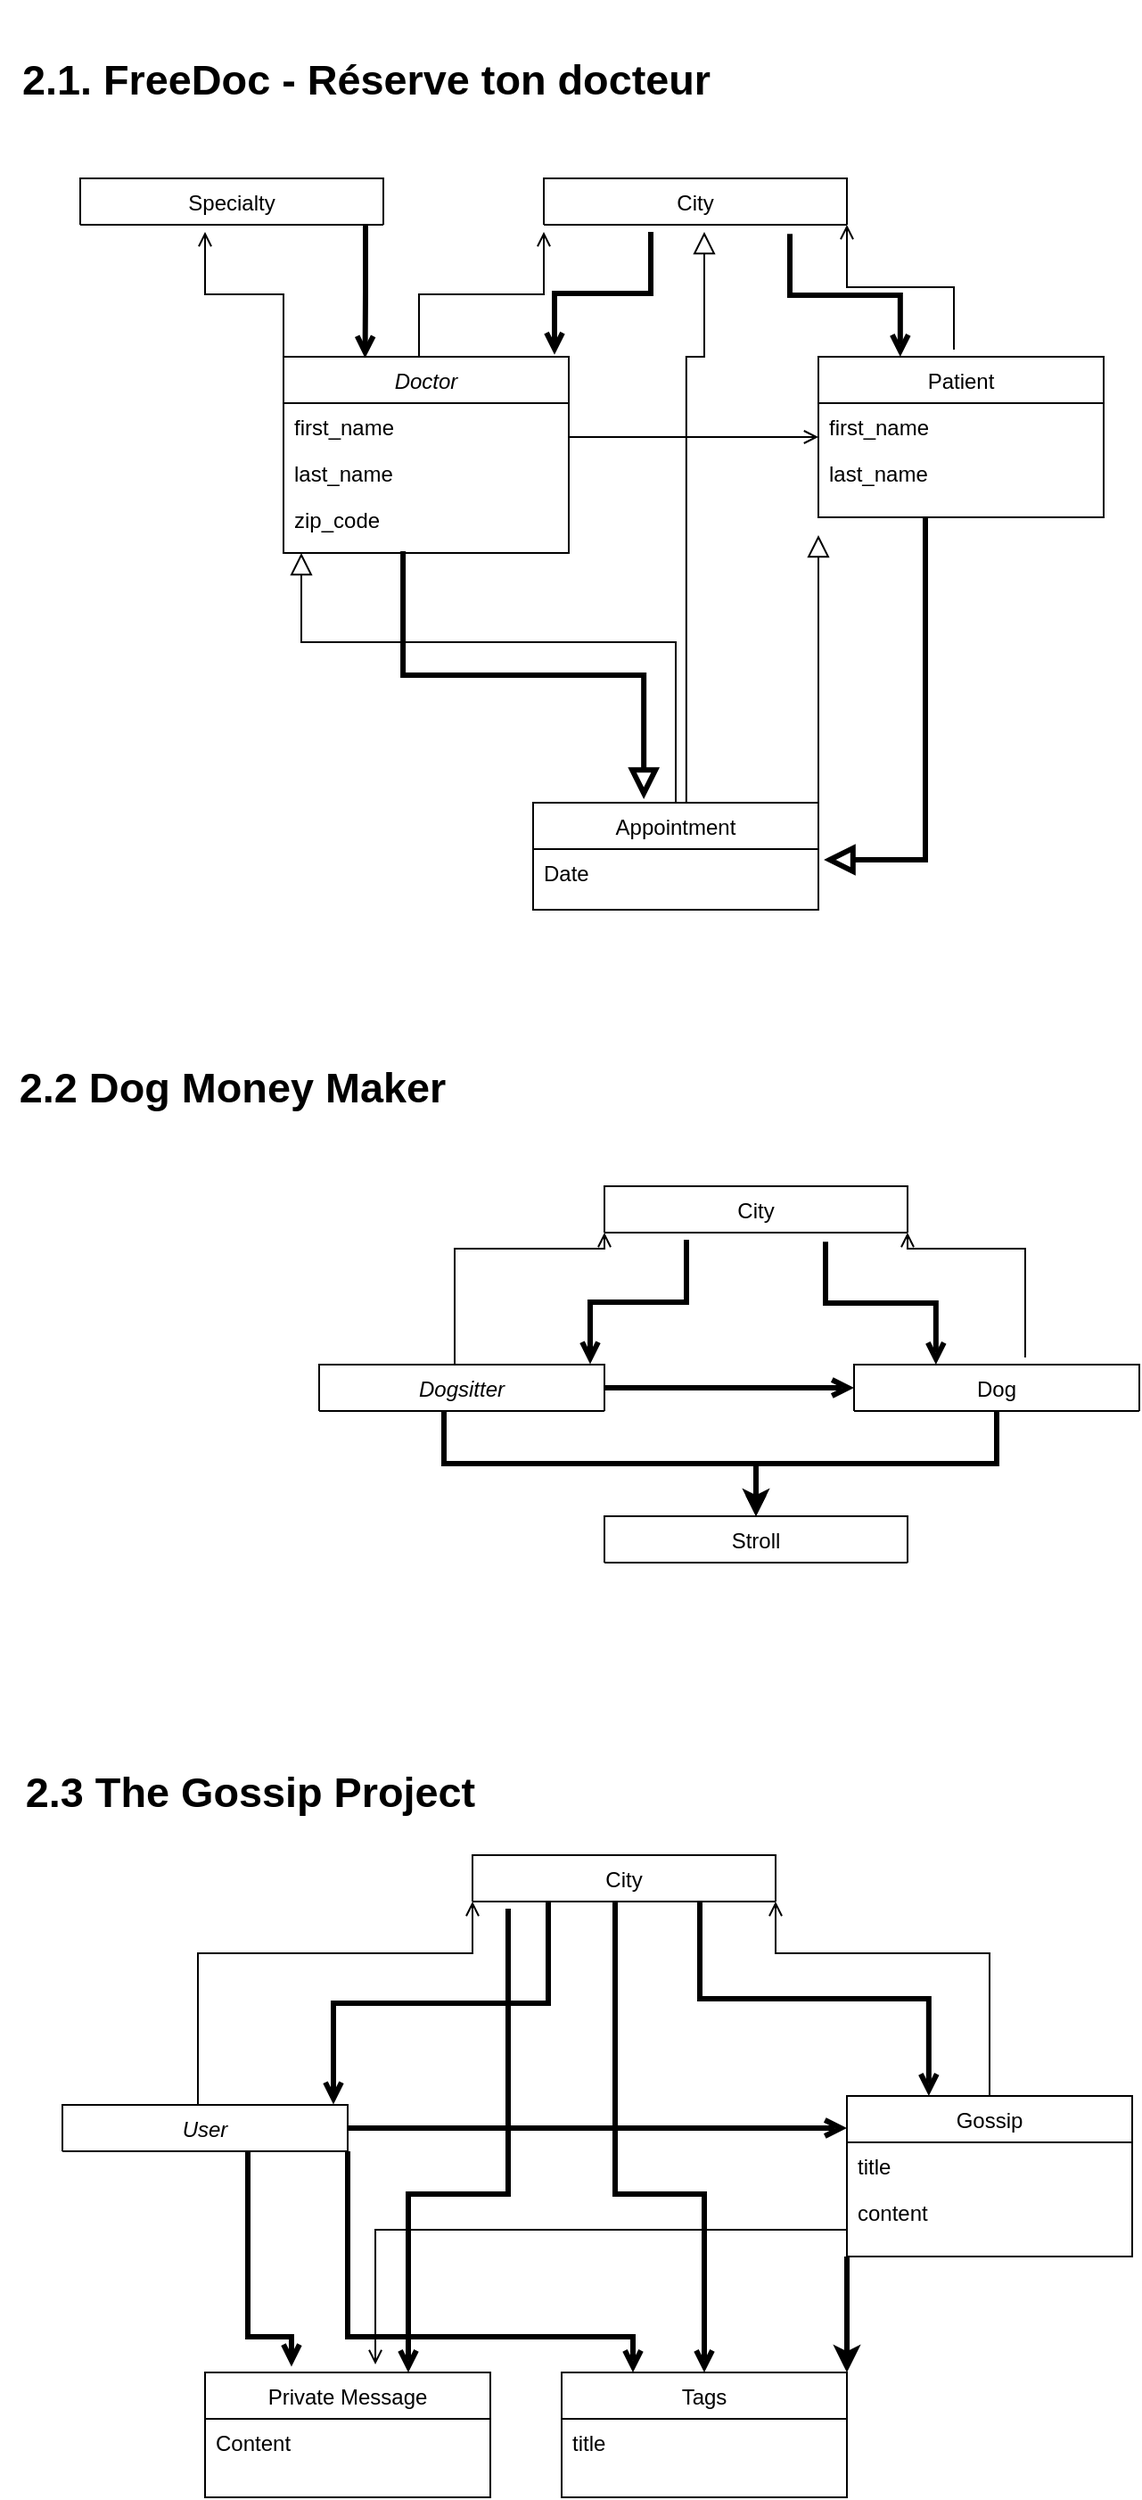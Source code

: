 <mxfile version="20.4.2" type="github">
  <diagram id="C5RBs43oDa-KdzZeNtuy" name="Page-1">
    <mxGraphModel dx="1425" dy="811" grid="1" gridSize="10" guides="1" tooltips="1" connect="1" arrows="1" fold="1" page="1" pageScale="1" pageWidth="827" pageHeight="1169" math="0" shadow="0">
      <root>
        <mxCell id="WIyWlLk6GJQsqaUBKTNV-0" />
        <mxCell id="WIyWlLk6GJQsqaUBKTNV-1" parent="WIyWlLk6GJQsqaUBKTNV-0" />
        <mxCell id="zkfFHV4jXpPFQw0GAbJ--0" value="Doctor" style="swimlane;fontStyle=2;align=center;verticalAlign=top;childLayout=stackLayout;horizontal=1;startSize=26;horizontalStack=0;resizeParent=1;resizeLast=0;collapsible=1;marginBottom=0;rounded=0;shadow=0;strokeWidth=1;" parent="WIyWlLk6GJQsqaUBKTNV-1" vertex="1">
          <mxGeometry x="184" y="220" width="160" height="110" as="geometry">
            <mxRectangle x="220" y="120" width="160" height="26" as="alternateBounds" />
          </mxGeometry>
        </mxCell>
        <mxCell id="zkfFHV4jXpPFQw0GAbJ--1" value="first_name " style="text;align=left;verticalAlign=top;spacingLeft=4;spacingRight=4;overflow=hidden;rotatable=0;points=[[0,0.5],[1,0.5]];portConstraint=eastwest;" parent="zkfFHV4jXpPFQw0GAbJ--0" vertex="1">
          <mxGeometry y="26" width="160" height="26" as="geometry" />
        </mxCell>
        <mxCell id="zkfFHV4jXpPFQw0GAbJ--2" value="last_name" style="text;align=left;verticalAlign=top;spacingLeft=4;spacingRight=4;overflow=hidden;rotatable=0;points=[[0,0.5],[1,0.5]];portConstraint=eastwest;rounded=0;shadow=0;html=0;" parent="zkfFHV4jXpPFQw0GAbJ--0" vertex="1">
          <mxGeometry y="52" width="160" height="26" as="geometry" />
        </mxCell>
        <mxCell id="3WaMfiO_t-DpC_nagoY_-1" value="zip_code" style="text;align=left;verticalAlign=top;spacingLeft=4;spacingRight=4;overflow=hidden;rotatable=0;points=[[0,0.5],[1,0.5]];portConstraint=eastwest;rounded=0;shadow=0;html=0;" vertex="1" parent="zkfFHV4jXpPFQw0GAbJ--0">
          <mxGeometry y="78" width="160" height="26" as="geometry" />
        </mxCell>
        <mxCell id="zkfFHV4jXpPFQw0GAbJ--13" value="Appointment" style="swimlane;fontStyle=0;align=center;verticalAlign=top;childLayout=stackLayout;horizontal=1;startSize=26;horizontalStack=0;resizeParent=1;resizeLast=0;collapsible=1;marginBottom=0;rounded=0;shadow=0;strokeWidth=1;" parent="WIyWlLk6GJQsqaUBKTNV-1" vertex="1">
          <mxGeometry x="324" y="470" width="160" height="60" as="geometry">
            <mxRectangle x="340" y="380" width="170" height="26" as="alternateBounds" />
          </mxGeometry>
        </mxCell>
        <mxCell id="zkfFHV4jXpPFQw0GAbJ--14" value="Date" style="text;align=left;verticalAlign=top;spacingLeft=4;spacingRight=4;overflow=hidden;rotatable=0;points=[[0,0.5],[1,0.5]];portConstraint=eastwest;" parent="zkfFHV4jXpPFQw0GAbJ--13" vertex="1">
          <mxGeometry y="26" width="160" height="26" as="geometry" />
        </mxCell>
        <mxCell id="zkfFHV4jXpPFQw0GAbJ--16" value="" style="endArrow=block;endSize=10;endFill=0;shadow=0;strokeWidth=1;rounded=0;edgeStyle=elbowEdgeStyle;elbow=vertical;" parent="WIyWlLk6GJQsqaUBKTNV-1" source="zkfFHV4jXpPFQw0GAbJ--13" target="zkfFHV4jXpPFQw0GAbJ--0" edge="1">
          <mxGeometry width="160" relative="1" as="geometry">
            <mxPoint x="174" y="473" as="sourcePoint" />
            <mxPoint x="274" y="371" as="targetPoint" />
            <Array as="points">
              <mxPoint x="194" y="380" />
            </Array>
          </mxGeometry>
        </mxCell>
        <mxCell id="zkfFHV4jXpPFQw0GAbJ--17" value="Patient" style="swimlane;fontStyle=0;align=center;verticalAlign=top;childLayout=stackLayout;horizontal=1;startSize=26;horizontalStack=0;resizeParent=1;resizeLast=0;collapsible=1;marginBottom=0;rounded=0;shadow=0;strokeWidth=1;" parent="WIyWlLk6GJQsqaUBKTNV-1" vertex="1">
          <mxGeometry x="484" y="220" width="160" height="90" as="geometry">
            <mxRectangle x="550" y="140" width="160" height="26" as="alternateBounds" />
          </mxGeometry>
        </mxCell>
        <mxCell id="zkfFHV4jXpPFQw0GAbJ--22" value="first_name" style="text;align=left;verticalAlign=top;spacingLeft=4;spacingRight=4;overflow=hidden;rotatable=0;points=[[0,0.5],[1,0.5]];portConstraint=eastwest;rounded=0;shadow=0;html=0;" parent="zkfFHV4jXpPFQw0GAbJ--17" vertex="1">
          <mxGeometry y="26" width="160" height="26" as="geometry" />
        </mxCell>
        <mxCell id="3WaMfiO_t-DpC_nagoY_-2" value="last_name" style="text;align=left;verticalAlign=top;spacingLeft=4;spacingRight=4;overflow=hidden;rotatable=0;points=[[0,0.5],[1,0.5]];portConstraint=eastwest;rounded=0;shadow=0;html=0;" vertex="1" parent="zkfFHV4jXpPFQw0GAbJ--17">
          <mxGeometry y="52" width="160" height="26" as="geometry" />
        </mxCell>
        <mxCell id="zkfFHV4jXpPFQw0GAbJ--26" value="" style="endArrow=open;shadow=0;strokeWidth=1;rounded=0;endFill=1;edgeStyle=elbowEdgeStyle;elbow=vertical;" parent="WIyWlLk6GJQsqaUBKTNV-1" source="zkfFHV4jXpPFQw0GAbJ--0" target="zkfFHV4jXpPFQw0GAbJ--17" edge="1">
          <mxGeometry x="0.5" y="41" relative="1" as="geometry">
            <mxPoint x="344" y="292" as="sourcePoint" />
            <mxPoint x="504" y="292" as="targetPoint" />
            <mxPoint x="-40" y="32" as="offset" />
          </mxGeometry>
        </mxCell>
        <mxCell id="3WaMfiO_t-DpC_nagoY_-0" value="&lt;h3&gt;2.1. FreeDoc - Réserve ton docteur&lt;/h3&gt;" style="text;html=1;resizable=0;autosize=1;align=center;verticalAlign=middle;points=[];fillColor=none;strokeColor=none;rounded=0;fontSize=20;" vertex="1" parent="WIyWlLk6GJQsqaUBKTNV-1">
          <mxGeometry x="25" y="20" width="410" height="90" as="geometry" />
        </mxCell>
        <mxCell id="3WaMfiO_t-DpC_nagoY_-3" value="" style="endArrow=block;endSize=10;endFill=0;shadow=0;strokeWidth=3;rounded=0;edgeStyle=elbowEdgeStyle;elbow=vertical;entryX=0.388;entryY=-0.033;entryDx=0;entryDy=0;entryPerimeter=0;exitX=0.419;exitY=1.192;exitDx=0;exitDy=0;exitPerimeter=0;" edge="1" parent="WIyWlLk6GJQsqaUBKTNV-1" source="3WaMfiO_t-DpC_nagoY_-1" target="zkfFHV4jXpPFQw0GAbJ--13">
          <mxGeometry width="160" relative="1" as="geometry">
            <mxPoint x="254" y="360" as="sourcePoint" />
            <mxPoint x="204" y="368" as="targetPoint" />
            <Array as="points" />
          </mxGeometry>
        </mxCell>
        <mxCell id="3WaMfiO_t-DpC_nagoY_-5" value="" style="endArrow=block;endSize=10;endFill=0;shadow=0;strokeWidth=3;rounded=0;edgeStyle=elbowEdgeStyle;elbow=vertical;entryX=1.019;entryY=0.231;entryDx=0;entryDy=0;entryPerimeter=0;" edge="1" parent="WIyWlLk6GJQsqaUBKTNV-1" target="zkfFHV4jXpPFQw0GAbJ--14">
          <mxGeometry width="160" relative="1" as="geometry">
            <mxPoint x="544" y="310" as="sourcePoint" />
            <mxPoint x="546.08" y="418.02" as="targetPoint" />
            <Array as="points">
              <mxPoint x="454" y="502" />
            </Array>
          </mxGeometry>
        </mxCell>
        <mxCell id="3WaMfiO_t-DpC_nagoY_-7" value="" style="endArrow=block;endSize=10;endFill=0;shadow=0;strokeWidth=1;rounded=0;edgeStyle=elbowEdgeStyle;elbow=vertical;exitX=1;exitY=0;exitDx=0;exitDy=0;" edge="1" parent="WIyWlLk6GJQsqaUBKTNV-1" source="zkfFHV4jXpPFQw0GAbJ--13">
          <mxGeometry width="160" relative="1" as="geometry">
            <mxPoint x="344" y="480" as="sourcePoint" />
            <mxPoint x="484" y="320" as="targetPoint" />
            <Array as="points">
              <mxPoint x="344" y="390" />
            </Array>
          </mxGeometry>
        </mxCell>
        <mxCell id="3WaMfiO_t-DpC_nagoY_-25" value="City" style="swimlane;fontStyle=0;align=center;verticalAlign=top;childLayout=stackLayout;horizontal=1;startSize=26;horizontalStack=0;resizeParent=1;resizeLast=0;collapsible=1;marginBottom=0;rounded=0;shadow=0;strokeWidth=1;" vertex="1" collapsed="1" parent="WIyWlLk6GJQsqaUBKTNV-1">
          <mxGeometry x="330" y="120" width="170" height="26" as="geometry">
            <mxRectangle x="354" y="130" width="160" height="70" as="alternateBounds" />
          </mxGeometry>
        </mxCell>
        <mxCell id="3WaMfiO_t-DpC_nagoY_-27" value="Specialty" style="swimlane;fontStyle=0;align=center;verticalAlign=top;childLayout=stackLayout;horizontal=1;startSize=26;horizontalStack=0;resizeParent=1;resizeLast=0;collapsible=1;marginBottom=0;rounded=0;shadow=0;strokeWidth=1;" vertex="1" collapsed="1" parent="WIyWlLk6GJQsqaUBKTNV-1">
          <mxGeometry x="70" y="120" width="170" height="26" as="geometry">
            <mxRectangle x="354" y="130" width="160" height="70" as="alternateBounds" />
          </mxGeometry>
        </mxCell>
        <mxCell id="3WaMfiO_t-DpC_nagoY_-28" value="" style="endArrow=open;shadow=0;strokeWidth=1;rounded=0;endFill=1;edgeStyle=elbowEdgeStyle;elbow=vertical;exitX=0.475;exitY=0;exitDx=0;exitDy=0;exitPerimeter=0;" edge="1" parent="WIyWlLk6GJQsqaUBKTNV-1" source="zkfFHV4jXpPFQw0GAbJ--0">
          <mxGeometry x="0.5" y="41" relative="1" as="geometry">
            <mxPoint x="230" y="210.005" as="sourcePoint" />
            <mxPoint x="330" y="150" as="targetPoint" />
            <mxPoint x="-40" y="32" as="offset" />
          </mxGeometry>
        </mxCell>
        <mxCell id="3WaMfiO_t-DpC_nagoY_-29" value="" style="endArrow=open;shadow=0;strokeWidth=1;rounded=0;endFill=1;edgeStyle=elbowEdgeStyle;elbow=vertical;" edge="1" parent="WIyWlLk6GJQsqaUBKTNV-1">
          <mxGeometry x="0.5" y="41" relative="1" as="geometry">
            <mxPoint x="560" y="216" as="sourcePoint" />
            <mxPoint x="500" y="146.0" as="targetPoint" />
            <mxPoint x="-40" y="32" as="offset" />
          </mxGeometry>
        </mxCell>
        <mxCell id="3WaMfiO_t-DpC_nagoY_-30" value="" style="endArrow=block;endSize=10;endFill=0;shadow=0;strokeWidth=1;rounded=0;edgeStyle=elbowEdgeStyle;elbow=vertical;exitX=0.537;exitY=0;exitDx=0;exitDy=0;exitPerimeter=0;" edge="1" parent="WIyWlLk6GJQsqaUBKTNV-1" source="zkfFHV4jXpPFQw0GAbJ--13">
          <mxGeometry width="160" relative="1" as="geometry">
            <mxPoint x="420" y="300" as="sourcePoint" />
            <mxPoint x="420" y="150.0" as="targetPoint" />
            <Array as="points">
              <mxPoint x="280" y="220" />
            </Array>
          </mxGeometry>
        </mxCell>
        <mxCell id="3WaMfiO_t-DpC_nagoY_-31" value="" style="endArrow=open;shadow=0;strokeWidth=3;rounded=0;endFill=1;edgeStyle=elbowEdgeStyle;elbow=vertical;entryX=0.95;entryY=-0.01;entryDx=0;entryDy=0;entryPerimeter=0;" edge="1" parent="WIyWlLk6GJQsqaUBKTNV-1" target="zkfFHV4jXpPFQw0GAbJ--0">
          <mxGeometry x="0.5" y="41" relative="1" as="geometry">
            <mxPoint x="390" y="150" as="sourcePoint" />
            <mxPoint x="340" y="160.0" as="targetPoint" />
            <mxPoint x="-40" y="32" as="offset" />
          </mxGeometry>
        </mxCell>
        <mxCell id="3WaMfiO_t-DpC_nagoY_-32" value="" style="endArrow=open;shadow=0;strokeWidth=3;rounded=0;endFill=1;edgeStyle=elbowEdgeStyle;elbow=vertical;entryX=0.287;entryY=0;entryDx=0;entryDy=0;entryPerimeter=0;" edge="1" parent="WIyWlLk6GJQsqaUBKTNV-1" target="zkfFHV4jXpPFQw0GAbJ--17">
          <mxGeometry x="0.5" y="41" relative="1" as="geometry">
            <mxPoint x="468" y="151.1" as="sourcePoint" />
            <mxPoint x="414" y="220.0" as="targetPoint" />
            <mxPoint x="-40" y="32" as="offset" />
          </mxGeometry>
        </mxCell>
        <mxCell id="3WaMfiO_t-DpC_nagoY_-33" value="" style="endArrow=open;shadow=0;strokeWidth=1;rounded=0;endFill=1;edgeStyle=elbowEdgeStyle;elbow=vertical;exitX=0;exitY=0;exitDx=0;exitDy=0;" edge="1" parent="WIyWlLk6GJQsqaUBKTNV-1" source="zkfFHV4jXpPFQw0GAbJ--0">
          <mxGeometry x="0.5" y="41" relative="1" as="geometry">
            <mxPoint x="240" y="220.0" as="sourcePoint" />
            <mxPoint x="140" y="150" as="targetPoint" />
            <mxPoint x="-40" y="32" as="offset" />
          </mxGeometry>
        </mxCell>
        <mxCell id="3WaMfiO_t-DpC_nagoY_-34" value="" style="endArrow=open;shadow=0;strokeWidth=3;rounded=0;endFill=1;edgeStyle=elbowEdgeStyle;elbow=vertical;entryX=0.286;entryY=0.007;entryDx=0;entryDy=0;entryPerimeter=0;" edge="1" parent="WIyWlLk6GJQsqaUBKTNV-1" target="zkfFHV4jXpPFQw0GAbJ--0">
          <mxGeometry x="0.5" y="41" relative="1" as="geometry">
            <mxPoint x="230" y="146.0" as="sourcePoint" />
            <mxPoint x="176" y="214.9" as="targetPoint" />
            <mxPoint x="-40" y="32" as="offset" />
          </mxGeometry>
        </mxCell>
        <mxCell id="3WaMfiO_t-DpC_nagoY_-35" value="Dogsitter" style="swimlane;fontStyle=2;align=center;verticalAlign=top;childLayout=stackLayout;horizontal=1;startSize=26;horizontalStack=0;resizeParent=1;resizeLast=0;collapsible=1;marginBottom=0;rounded=0;shadow=0;strokeWidth=1;" vertex="1" collapsed="1" parent="WIyWlLk6GJQsqaUBKTNV-1">
          <mxGeometry x="204" y="785" width="160" height="26" as="geometry">
            <mxRectangle x="204" y="785" width="160" height="110" as="alternateBounds" />
          </mxGeometry>
        </mxCell>
        <mxCell id="3WaMfiO_t-DpC_nagoY_-36" value="first_name " style="text;align=left;verticalAlign=top;spacingLeft=4;spacingRight=4;overflow=hidden;rotatable=0;points=[[0,0.5],[1,0.5]];portConstraint=eastwest;" vertex="1" parent="3WaMfiO_t-DpC_nagoY_-35">
          <mxGeometry y="26" width="160" height="26" as="geometry" />
        </mxCell>
        <mxCell id="3WaMfiO_t-DpC_nagoY_-37" value="last_name" style="text;align=left;verticalAlign=top;spacingLeft=4;spacingRight=4;overflow=hidden;rotatable=0;points=[[0,0.5],[1,0.5]];portConstraint=eastwest;rounded=0;shadow=0;html=0;" vertex="1" parent="3WaMfiO_t-DpC_nagoY_-35">
          <mxGeometry y="52" width="160" height="26" as="geometry" />
        </mxCell>
        <mxCell id="3WaMfiO_t-DpC_nagoY_-38" value="zip_code" style="text;align=left;verticalAlign=top;spacingLeft=4;spacingRight=4;overflow=hidden;rotatable=0;points=[[0,0.5],[1,0.5]];portConstraint=eastwest;rounded=0;shadow=0;html=0;" vertex="1" parent="3WaMfiO_t-DpC_nagoY_-35">
          <mxGeometry y="78" width="160" height="26" as="geometry" />
        </mxCell>
        <mxCell id="3WaMfiO_t-DpC_nagoY_-63" value="" style="edgeStyle=orthogonalEdgeStyle;rounded=0;orthogonalLoop=1;jettySize=auto;html=1;strokeWidth=3;fontSize=20;entryX=0.5;entryY=0;entryDx=0;entryDy=0;" edge="1" parent="WIyWlLk6GJQsqaUBKTNV-1" source="3WaMfiO_t-DpC_nagoY_-40" target="3WaMfiO_t-DpC_nagoY_-57">
          <mxGeometry relative="1" as="geometry">
            <mxPoint x="584" y="705" as="targetPoint" />
          </mxGeometry>
        </mxCell>
        <mxCell id="3WaMfiO_t-DpC_nagoY_-40" value="Dog" style="swimlane;fontStyle=0;align=center;verticalAlign=top;childLayout=stackLayout;horizontal=1;startSize=26;horizontalStack=0;resizeParent=1;resizeLast=0;collapsible=1;marginBottom=0;rounded=0;shadow=0;strokeWidth=1;" vertex="1" collapsed="1" parent="WIyWlLk6GJQsqaUBKTNV-1">
          <mxGeometry x="504" y="785" width="160" height="26" as="geometry">
            <mxRectangle x="504" y="785" width="160" height="90" as="alternateBounds" />
          </mxGeometry>
        </mxCell>
        <mxCell id="3WaMfiO_t-DpC_nagoY_-41" value="first_name" style="text;align=left;verticalAlign=top;spacingLeft=4;spacingRight=4;overflow=hidden;rotatable=0;points=[[0,0.5],[1,0.5]];portConstraint=eastwest;rounded=0;shadow=0;html=0;" vertex="1" parent="3WaMfiO_t-DpC_nagoY_-40">
          <mxGeometry y="26" width="160" height="26" as="geometry" />
        </mxCell>
        <mxCell id="3WaMfiO_t-DpC_nagoY_-42" value="last_name" style="text;align=left;verticalAlign=top;spacingLeft=4;spacingRight=4;overflow=hidden;rotatable=0;points=[[0,0.5],[1,0.5]];portConstraint=eastwest;rounded=0;shadow=0;html=0;" vertex="1" parent="3WaMfiO_t-DpC_nagoY_-40">
          <mxGeometry y="52" width="160" height="26" as="geometry" />
        </mxCell>
        <mxCell id="3WaMfiO_t-DpC_nagoY_-58" value="" style="endArrow=open;shadow=0;strokeWidth=1;rounded=0;endFill=1;edgeStyle=elbowEdgeStyle;elbow=vertical;" edge="1" parent="3WaMfiO_t-DpC_nagoY_-40">
          <mxGeometry x="0.5" y="41" relative="1" as="geometry">
            <mxPoint x="86.0" y="26" as="sourcePoint" />
            <mxPoint x="26.0" y="-44" as="targetPoint" />
            <mxPoint x="-40" y="32" as="offset" />
          </mxGeometry>
        </mxCell>
        <mxCell id="3WaMfiO_t-DpC_nagoY_-43" value="" style="endArrow=open;shadow=0;strokeWidth=3;rounded=0;endFill=1;edgeStyle=elbowEdgeStyle;elbow=vertical;" edge="1" parent="WIyWlLk6GJQsqaUBKTNV-1" source="3WaMfiO_t-DpC_nagoY_-35" target="3WaMfiO_t-DpC_nagoY_-40">
          <mxGeometry x="0.5" y="41" relative="1" as="geometry">
            <mxPoint x="364" y="857" as="sourcePoint" />
            <mxPoint x="524" y="857" as="targetPoint" />
            <mxPoint x="-40" y="32" as="offset" />
          </mxGeometry>
        </mxCell>
        <mxCell id="3WaMfiO_t-DpC_nagoY_-44" value="&lt;h3&gt;2.2 Dog Money Maker&lt;br&gt;&lt;/h3&gt;" style="text;html=1;resizable=0;autosize=1;align=center;verticalAlign=middle;points=[];fillColor=none;strokeColor=none;rounded=0;fontSize=20;" vertex="1" parent="WIyWlLk6GJQsqaUBKTNV-1">
          <mxGeometry x="25" y="585" width="260" height="90" as="geometry" />
        </mxCell>
        <mxCell id="3WaMfiO_t-DpC_nagoY_-48" value="City" style="swimlane;fontStyle=0;align=center;verticalAlign=top;childLayout=stackLayout;horizontal=1;startSize=26;horizontalStack=0;resizeParent=1;resizeLast=0;collapsible=1;marginBottom=0;rounded=0;shadow=0;strokeWidth=1;" vertex="1" collapsed="1" parent="WIyWlLk6GJQsqaUBKTNV-1">
          <mxGeometry x="364" y="685" width="170" height="26" as="geometry">
            <mxRectangle x="354" y="130" width="160" height="70" as="alternateBounds" />
          </mxGeometry>
        </mxCell>
        <mxCell id="3WaMfiO_t-DpC_nagoY_-50" value="" style="endArrow=open;shadow=0;strokeWidth=1;rounded=0;endFill=1;edgeStyle=elbowEdgeStyle;elbow=vertical;exitX=0.475;exitY=0;exitDx=0;exitDy=0;exitPerimeter=0;entryX=0;entryY=1;entryDx=0;entryDy=0;" edge="1" parent="WIyWlLk6GJQsqaUBKTNV-1" source="3WaMfiO_t-DpC_nagoY_-35" target="3WaMfiO_t-DpC_nagoY_-48">
          <mxGeometry x="0.5" y="41" relative="1" as="geometry">
            <mxPoint x="250" y="775.005" as="sourcePoint" />
            <mxPoint x="350" y="715" as="targetPoint" />
            <mxPoint x="-40" y="32" as="offset" />
            <Array as="points">
              <mxPoint x="330" y="720" />
            </Array>
          </mxGeometry>
        </mxCell>
        <mxCell id="3WaMfiO_t-DpC_nagoY_-51" value="" style="endArrow=open;shadow=0;strokeWidth=1;rounded=0;endFill=1;edgeStyle=elbowEdgeStyle;elbow=vertical;entryX=1;entryY=1;entryDx=0;entryDy=0;" edge="1" parent="WIyWlLk6GJQsqaUBKTNV-1" target="3WaMfiO_t-DpC_nagoY_-48">
          <mxGeometry x="0.5" y="41" relative="1" as="geometry">
            <mxPoint x="600" y="781" as="sourcePoint" />
            <mxPoint x="534" y="720" as="targetPoint" />
            <mxPoint x="-40" y="32" as="offset" />
            <Array as="points">
              <mxPoint x="550" y="720" />
            </Array>
          </mxGeometry>
        </mxCell>
        <mxCell id="3WaMfiO_t-DpC_nagoY_-53" value="" style="endArrow=open;shadow=0;strokeWidth=3;rounded=0;endFill=1;edgeStyle=elbowEdgeStyle;elbow=vertical;entryX=0.95;entryY=-0.01;entryDx=0;entryDy=0;entryPerimeter=0;" edge="1" parent="WIyWlLk6GJQsqaUBKTNV-1" target="3WaMfiO_t-DpC_nagoY_-35">
          <mxGeometry x="0.5" y="41" relative="1" as="geometry">
            <mxPoint x="410" y="715" as="sourcePoint" />
            <mxPoint x="360" y="725.0" as="targetPoint" />
            <mxPoint x="-40" y="32" as="offset" />
          </mxGeometry>
        </mxCell>
        <mxCell id="3WaMfiO_t-DpC_nagoY_-54" value="" style="endArrow=open;shadow=0;strokeWidth=3;rounded=0;endFill=1;edgeStyle=elbowEdgeStyle;elbow=vertical;entryX=0.287;entryY=0;entryDx=0;entryDy=0;entryPerimeter=0;" edge="1" parent="WIyWlLk6GJQsqaUBKTNV-1" target="3WaMfiO_t-DpC_nagoY_-40">
          <mxGeometry x="0.5" y="41" relative="1" as="geometry">
            <mxPoint x="488" y="716.1" as="sourcePoint" />
            <mxPoint x="434" y="785.0" as="targetPoint" />
            <mxPoint x="-40" y="32" as="offset" />
          </mxGeometry>
        </mxCell>
        <mxCell id="3WaMfiO_t-DpC_nagoY_-57" value="Stroll" style="swimlane;fontStyle=0;align=center;verticalAlign=top;childLayout=stackLayout;horizontal=1;startSize=26;horizontalStack=0;resizeParent=1;resizeLast=0;collapsible=1;marginBottom=0;rounded=0;shadow=0;strokeWidth=1;" vertex="1" collapsed="1" parent="WIyWlLk6GJQsqaUBKTNV-1">
          <mxGeometry x="364" y="870" width="170" height="26" as="geometry">
            <mxRectangle x="354" y="130" width="160" height="70" as="alternateBounds" />
          </mxGeometry>
        </mxCell>
        <mxCell id="3WaMfiO_t-DpC_nagoY_-64" value="" style="endArrow=open;shadow=0;strokeWidth=3;rounded=0;endFill=1;edgeStyle=elbowEdgeStyle;elbow=vertical;" edge="1" parent="WIyWlLk6GJQsqaUBKTNV-1" target="3WaMfiO_t-DpC_nagoY_-57">
          <mxGeometry x="0.5" y="41" relative="1" as="geometry">
            <mxPoint x="274" y="811.001" as="sourcePoint" />
            <mxPoint x="414" y="811.001" as="targetPoint" />
            <mxPoint x="-40" y="32" as="offset" />
          </mxGeometry>
        </mxCell>
        <mxCell id="3WaMfiO_t-DpC_nagoY_-65" value="User" style="swimlane;fontStyle=2;align=center;verticalAlign=top;childLayout=stackLayout;horizontal=1;startSize=26;horizontalStack=0;resizeParent=1;resizeLast=0;collapsible=1;marginBottom=0;rounded=0;shadow=0;strokeWidth=1;" vertex="1" collapsed="1" parent="WIyWlLk6GJQsqaUBKTNV-1">
          <mxGeometry x="60" y="1200" width="160" height="26" as="geometry">
            <mxRectangle x="85" y="1169" width="160" height="170" as="alternateBounds" />
          </mxGeometry>
        </mxCell>
        <mxCell id="3WaMfiO_t-DpC_nagoY_-66" value="first_name " style="text;align=left;verticalAlign=top;spacingLeft=4;spacingRight=4;overflow=hidden;rotatable=0;points=[[0,0.5],[1,0.5]];portConstraint=eastwest;" vertex="1" parent="3WaMfiO_t-DpC_nagoY_-65">
          <mxGeometry y="26" width="160" height="26" as="geometry" />
        </mxCell>
        <mxCell id="3WaMfiO_t-DpC_nagoY_-67" value="last_name" style="text;align=left;verticalAlign=top;spacingLeft=4;spacingRight=4;overflow=hidden;rotatable=0;points=[[0,0.5],[1,0.5]];portConstraint=eastwest;rounded=0;shadow=0;html=0;" vertex="1" parent="3WaMfiO_t-DpC_nagoY_-65">
          <mxGeometry y="52" width="160" height="26" as="geometry" />
        </mxCell>
        <mxCell id="3WaMfiO_t-DpC_nagoY_-68" value="description" style="text;align=left;verticalAlign=top;spacingLeft=4;spacingRight=4;overflow=hidden;rotatable=0;points=[[0,0.5],[1,0.5]];portConstraint=eastwest;rounded=0;shadow=0;html=0;" vertex="1" parent="3WaMfiO_t-DpC_nagoY_-65">
          <mxGeometry y="78" width="160" height="26" as="geometry" />
        </mxCell>
        <mxCell id="3WaMfiO_t-DpC_nagoY_-83" value="email" style="text;align=left;verticalAlign=top;spacingLeft=4;spacingRight=4;overflow=hidden;rotatable=0;points=[[0,0.5],[1,0.5]];portConstraint=eastwest;rounded=0;shadow=0;html=0;" vertex="1" parent="3WaMfiO_t-DpC_nagoY_-65">
          <mxGeometry y="104" width="160" height="26" as="geometry" />
        </mxCell>
        <mxCell id="3WaMfiO_t-DpC_nagoY_-84" value="age" style="text;align=left;verticalAlign=top;spacingLeft=4;spacingRight=4;overflow=hidden;rotatable=0;points=[[0,0.5],[1,0.5]];portConstraint=eastwest;rounded=0;shadow=0;html=0;" vertex="1" parent="3WaMfiO_t-DpC_nagoY_-65">
          <mxGeometry y="130" width="160" height="26" as="geometry" />
        </mxCell>
        <mxCell id="3WaMfiO_t-DpC_nagoY_-69" value="" style="edgeStyle=orthogonalEdgeStyle;rounded=0;orthogonalLoop=1;jettySize=auto;html=1;strokeWidth=3;fontSize=20;entryX=1;entryY=0;entryDx=0;entryDy=0;exitX=0;exitY=1;exitDx=0;exitDy=0;" edge="1" parent="WIyWlLk6GJQsqaUBKTNV-1" source="3WaMfiO_t-DpC_nagoY_-70" target="3WaMfiO_t-DpC_nagoY_-80">
          <mxGeometry relative="1" as="geometry">
            <mxPoint x="540" y="1100" as="targetPoint" />
            <Array as="points">
              <mxPoint x="500" y="1330" />
            </Array>
          </mxGeometry>
        </mxCell>
        <mxCell id="3WaMfiO_t-DpC_nagoY_-70" value="Gossip" style="swimlane;fontStyle=0;align=center;verticalAlign=top;childLayout=stackLayout;horizontal=1;startSize=26;horizontalStack=0;resizeParent=1;resizeLast=0;collapsible=1;marginBottom=0;rounded=0;shadow=0;strokeWidth=1;" vertex="1" parent="WIyWlLk6GJQsqaUBKTNV-1">
          <mxGeometry x="500" y="1195" width="160" height="90" as="geometry">
            <mxRectangle x="460" y="1180" width="160" height="26" as="alternateBounds" />
          </mxGeometry>
        </mxCell>
        <mxCell id="3WaMfiO_t-DpC_nagoY_-71" value="title" style="text;align=left;verticalAlign=top;spacingLeft=4;spacingRight=4;overflow=hidden;rotatable=0;points=[[0,0.5],[1,0.5]];portConstraint=eastwest;rounded=0;shadow=0;html=0;" vertex="1" parent="3WaMfiO_t-DpC_nagoY_-70">
          <mxGeometry y="26" width="160" height="26" as="geometry" />
        </mxCell>
        <mxCell id="3WaMfiO_t-DpC_nagoY_-72" value="content" style="text;align=left;verticalAlign=top;spacingLeft=4;spacingRight=4;overflow=hidden;rotatable=0;points=[[0,0.5],[1,0.5]];portConstraint=eastwest;rounded=0;shadow=0;html=0;" vertex="1" parent="3WaMfiO_t-DpC_nagoY_-70">
          <mxGeometry y="52" width="160" height="26" as="geometry" />
        </mxCell>
        <mxCell id="3WaMfiO_t-DpC_nagoY_-74" value="" style="endArrow=open;shadow=0;strokeWidth=3;rounded=0;endFill=1;edgeStyle=elbowEdgeStyle;elbow=vertical;" edge="1" parent="WIyWlLk6GJQsqaUBKTNV-1" source="3WaMfiO_t-DpC_nagoY_-65" target="3WaMfiO_t-DpC_nagoY_-70">
          <mxGeometry x="0.5" y="41" relative="1" as="geometry">
            <mxPoint x="320" y="1252" as="sourcePoint" />
            <mxPoint x="480" y="1252" as="targetPoint" />
            <mxPoint x="-40" y="32" as="offset" />
          </mxGeometry>
        </mxCell>
        <mxCell id="3WaMfiO_t-DpC_nagoY_-75" value="City" style="swimlane;fontStyle=0;align=center;verticalAlign=top;childLayout=stackLayout;horizontal=1;startSize=26;horizontalStack=0;resizeParent=1;resizeLast=0;collapsible=1;marginBottom=0;rounded=0;shadow=0;strokeWidth=1;" vertex="1" collapsed="1" parent="WIyWlLk6GJQsqaUBKTNV-1">
          <mxGeometry x="290" y="1060" width="170" height="26" as="geometry">
            <mxRectangle x="320" y="1060" width="160" height="100" as="alternateBounds" />
          </mxGeometry>
        </mxCell>
        <mxCell id="3WaMfiO_t-DpC_nagoY_-85" value="name" style="text;align=left;verticalAlign=top;spacingLeft=4;spacingRight=4;overflow=hidden;rotatable=0;points=[[0,0.5],[1,0.5]];portConstraint=eastwest;rounded=0;shadow=0;html=0;" vertex="1" parent="3WaMfiO_t-DpC_nagoY_-75">
          <mxGeometry y="26" width="160" height="26" as="geometry" />
        </mxCell>
        <mxCell id="3WaMfiO_t-DpC_nagoY_-86" value="zipcode" style="text;align=left;verticalAlign=top;spacingLeft=4;spacingRight=4;overflow=hidden;rotatable=0;points=[[0,0.5],[1,0.5]];portConstraint=eastwest;rounded=0;shadow=0;html=0;" vertex="1" parent="3WaMfiO_t-DpC_nagoY_-75">
          <mxGeometry y="52" width="160" height="26" as="geometry" />
        </mxCell>
        <mxCell id="3WaMfiO_t-DpC_nagoY_-76" value="" style="endArrow=open;shadow=0;strokeWidth=1;rounded=0;endFill=1;edgeStyle=elbowEdgeStyle;elbow=vertical;exitX=0.475;exitY=0;exitDx=0;exitDy=0;exitPerimeter=0;entryX=0;entryY=1;entryDx=0;entryDy=0;" edge="1" parent="WIyWlLk6GJQsqaUBKTNV-1" source="3WaMfiO_t-DpC_nagoY_-65" target="3WaMfiO_t-DpC_nagoY_-75">
          <mxGeometry x="0.5" y="41" relative="1" as="geometry">
            <mxPoint x="206" y="1170.005" as="sourcePoint" />
            <mxPoint x="306" y="1110" as="targetPoint" />
            <mxPoint x="-40" y="32" as="offset" />
            <Array as="points">
              <mxPoint x="286" y="1115" />
            </Array>
          </mxGeometry>
        </mxCell>
        <mxCell id="3WaMfiO_t-DpC_nagoY_-77" value="" style="endArrow=open;shadow=0;strokeWidth=1;rounded=0;endFill=1;edgeStyle=elbowEdgeStyle;elbow=vertical;entryX=1;entryY=1;entryDx=0;entryDy=0;exitX=0.5;exitY=0;exitDx=0;exitDy=0;" edge="1" parent="WIyWlLk6GJQsqaUBKTNV-1" target="3WaMfiO_t-DpC_nagoY_-75" source="3WaMfiO_t-DpC_nagoY_-70">
          <mxGeometry x="0.5" y="41" relative="1" as="geometry">
            <mxPoint x="556.0" y="1176" as="sourcePoint" />
            <mxPoint x="490" y="1115" as="targetPoint" />
            <mxPoint x="-40" y="32" as="offset" />
            <Array as="points">
              <mxPoint x="506" y="1115" />
            </Array>
          </mxGeometry>
        </mxCell>
        <mxCell id="3WaMfiO_t-DpC_nagoY_-78" value="" style="endArrow=open;shadow=0;strokeWidth=3;rounded=0;endFill=1;edgeStyle=elbowEdgeStyle;elbow=vertical;entryX=0.95;entryY=-0.01;entryDx=0;entryDy=0;entryPerimeter=0;exitX=0.25;exitY=1;exitDx=0;exitDy=0;" edge="1" parent="WIyWlLk6GJQsqaUBKTNV-1" target="3WaMfiO_t-DpC_nagoY_-65" source="3WaMfiO_t-DpC_nagoY_-75">
          <mxGeometry x="0.5" y="41" relative="1" as="geometry">
            <mxPoint x="366" y="1110" as="sourcePoint" />
            <mxPoint x="316" y="1120" as="targetPoint" />
            <mxPoint x="-40" y="32" as="offset" />
          </mxGeometry>
        </mxCell>
        <mxCell id="3WaMfiO_t-DpC_nagoY_-79" value="" style="endArrow=open;shadow=0;strokeWidth=3;rounded=0;endFill=1;edgeStyle=elbowEdgeStyle;elbow=vertical;entryX=0.287;entryY=0;entryDx=0;entryDy=0;entryPerimeter=0;exitX=0.75;exitY=1;exitDx=0;exitDy=0;" edge="1" parent="WIyWlLk6GJQsqaUBKTNV-1" target="3WaMfiO_t-DpC_nagoY_-70" source="3WaMfiO_t-DpC_nagoY_-75">
          <mxGeometry x="0.5" y="41" relative="1" as="geometry">
            <mxPoint x="444" y="1111.1" as="sourcePoint" />
            <mxPoint x="390" y="1180" as="targetPoint" />
            <mxPoint x="-40" y="32" as="offset" />
          </mxGeometry>
        </mxCell>
        <mxCell id="3WaMfiO_t-DpC_nagoY_-80" value="Tags" style="swimlane;fontStyle=0;align=center;verticalAlign=top;childLayout=stackLayout;horizontal=1;startSize=26;horizontalStack=0;resizeParent=1;resizeLast=0;collapsible=1;marginBottom=0;rounded=0;shadow=0;strokeWidth=1;" vertex="1" parent="WIyWlLk6GJQsqaUBKTNV-1">
          <mxGeometry x="340" y="1350" width="160" height="70" as="geometry">
            <mxRectangle x="320" y="1265" width="170" height="26" as="alternateBounds" />
          </mxGeometry>
        </mxCell>
        <mxCell id="3WaMfiO_t-DpC_nagoY_-87" value="title" style="text;align=left;verticalAlign=top;spacingLeft=4;spacingRight=4;overflow=hidden;rotatable=0;points=[[0,0.5],[1,0.5]];portConstraint=eastwest;rounded=0;shadow=0;html=0;" vertex="1" parent="3WaMfiO_t-DpC_nagoY_-80">
          <mxGeometry y="26" width="160" height="26" as="geometry" />
        </mxCell>
        <mxCell id="3WaMfiO_t-DpC_nagoY_-81" value="" style="endArrow=open;shadow=0;strokeWidth=3;rounded=0;endFill=1;edgeStyle=elbowEdgeStyle;elbow=vertical;exitX=1;exitY=1;exitDx=0;exitDy=0;entryX=0.25;entryY=0;entryDx=0;entryDy=0;" edge="1" parent="WIyWlLk6GJQsqaUBKTNV-1" target="3WaMfiO_t-DpC_nagoY_-80" source="3WaMfiO_t-DpC_nagoY_-65">
          <mxGeometry x="0.5" y="41" relative="1" as="geometry">
            <mxPoint x="230" y="1206.001" as="sourcePoint" />
            <mxPoint x="370" y="1206.001" as="targetPoint" />
            <mxPoint x="-40" y="32" as="offset" />
            <Array as="points">
              <mxPoint x="245" y="1330" />
            </Array>
          </mxGeometry>
        </mxCell>
        <mxCell id="3WaMfiO_t-DpC_nagoY_-82" value="&lt;h3&gt;2.3 The Gossip Project&lt;br&gt;&lt;/h3&gt;" style="text;html=1;resizable=0;autosize=1;align=center;verticalAlign=middle;points=[];fillColor=none;strokeColor=none;rounded=0;fontSize=20;" vertex="1" parent="WIyWlLk6GJQsqaUBKTNV-1">
          <mxGeometry x="25" y="980" width="280" height="90" as="geometry" />
        </mxCell>
        <mxCell id="3WaMfiO_t-DpC_nagoY_-89" value="Private Message" style="swimlane;fontStyle=0;align=center;verticalAlign=top;childLayout=stackLayout;horizontal=1;startSize=26;horizontalStack=0;resizeParent=1;resizeLast=0;collapsible=1;marginBottom=0;rounded=0;shadow=0;strokeWidth=1;" vertex="1" parent="WIyWlLk6GJQsqaUBKTNV-1">
          <mxGeometry x="140" y="1350" width="160" height="70" as="geometry">
            <mxRectangle x="320" y="1265" width="170" height="26" as="alternateBounds" />
          </mxGeometry>
        </mxCell>
        <mxCell id="3WaMfiO_t-DpC_nagoY_-90" value="Content" style="text;align=left;verticalAlign=top;spacingLeft=4;spacingRight=4;overflow=hidden;rotatable=0;points=[[0,0.5],[1,0.5]];portConstraint=eastwest;rounded=0;shadow=0;html=0;" vertex="1" parent="3WaMfiO_t-DpC_nagoY_-89">
          <mxGeometry y="26" width="160" height="26" as="geometry" />
        </mxCell>
        <mxCell id="3WaMfiO_t-DpC_nagoY_-91" value="" style="endArrow=open;shadow=0;strokeWidth=3;rounded=0;endFill=1;edgeStyle=elbowEdgeStyle;elbow=vertical;exitX=1;exitY=1;exitDx=0;exitDy=0;entryX=0.5;entryY=0;entryDx=0;entryDy=0;" edge="1" parent="WIyWlLk6GJQsqaUBKTNV-1" target="3WaMfiO_t-DpC_nagoY_-80">
          <mxGeometry x="0.5" y="41" relative="1" as="geometry">
            <mxPoint x="370" y="1086" as="sourcePoint" />
            <mxPoint x="420" y="1340" as="targetPoint" />
            <mxPoint x="-40" y="32" as="offset" />
            <Array as="points">
              <mxPoint x="390" y="1250" />
            </Array>
          </mxGeometry>
        </mxCell>
        <mxCell id="3WaMfiO_t-DpC_nagoY_-92" value="" style="endArrow=open;shadow=0;strokeWidth=3;rounded=0;endFill=1;edgeStyle=elbowEdgeStyle;elbow=vertical;" edge="1" parent="WIyWlLk6GJQsqaUBKTNV-1">
          <mxGeometry x="0.5" y="41" relative="1" as="geometry">
            <mxPoint x="310" y="1090" as="sourcePoint" />
            <mxPoint x="254" y="1350.0" as="targetPoint" />
            <mxPoint x="-40" y="32" as="offset" />
            <Array as="points">
              <mxPoint x="280" y="1250" />
            </Array>
          </mxGeometry>
        </mxCell>
        <mxCell id="3WaMfiO_t-DpC_nagoY_-93" value="" style="endArrow=open;shadow=0;strokeWidth=3;rounded=0;endFill=1;edgeStyle=elbowEdgeStyle;elbow=vertical;exitX=1;exitY=1;exitDx=0;exitDy=0;entryX=0.303;entryY=-0.047;entryDx=0;entryDy=0;entryPerimeter=0;" edge="1" parent="WIyWlLk6GJQsqaUBKTNV-1" target="3WaMfiO_t-DpC_nagoY_-89">
          <mxGeometry x="0.5" y="41" relative="1" as="geometry">
            <mxPoint x="164" y="1226" as="sourcePoint" />
            <mxPoint x="364" y="1350.0" as="targetPoint" />
            <mxPoint x="-40" y="32" as="offset" />
            <Array as="points">
              <mxPoint x="189" y="1330" />
            </Array>
          </mxGeometry>
        </mxCell>
        <mxCell id="3WaMfiO_t-DpC_nagoY_-94" value="" style="endArrow=open;shadow=0;strokeWidth=1;rounded=0;endFill=1;edgeStyle=elbowEdgeStyle;elbow=vertical;entryX=0.597;entryY=-0.064;entryDx=0;entryDy=0;entryPerimeter=0;" edge="1" parent="WIyWlLk6GJQsqaUBKTNV-1" target="3WaMfiO_t-DpC_nagoY_-89">
          <mxGeometry x="0.5" y="41" relative="1" as="geometry">
            <mxPoint x="500.0" y="1260" as="sourcePoint" />
            <mxPoint x="404" y="1170" as="targetPoint" />
            <mxPoint x="-40" y="32" as="offset" />
            <Array as="points">
              <mxPoint x="350" y="1270" />
            </Array>
          </mxGeometry>
        </mxCell>
      </root>
    </mxGraphModel>
  </diagram>
</mxfile>
